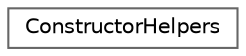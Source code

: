 digraph "Graphical Class Hierarchy"
{
 // INTERACTIVE_SVG=YES
 // LATEX_PDF_SIZE
  bgcolor="transparent";
  edge [fontname=Helvetica,fontsize=10,labelfontname=Helvetica,labelfontsize=10];
  node [fontname=Helvetica,fontsize=10,shape=box,height=0.2,width=0.4];
  rankdir="LR";
  Node0 [id="Node000000",label="ConstructorHelpers",height=0.2,width=0.4,color="grey40", fillcolor="white", style="filled",URL="$d3/d94/structConstructorHelpers.html",tooltip=" "];
}
